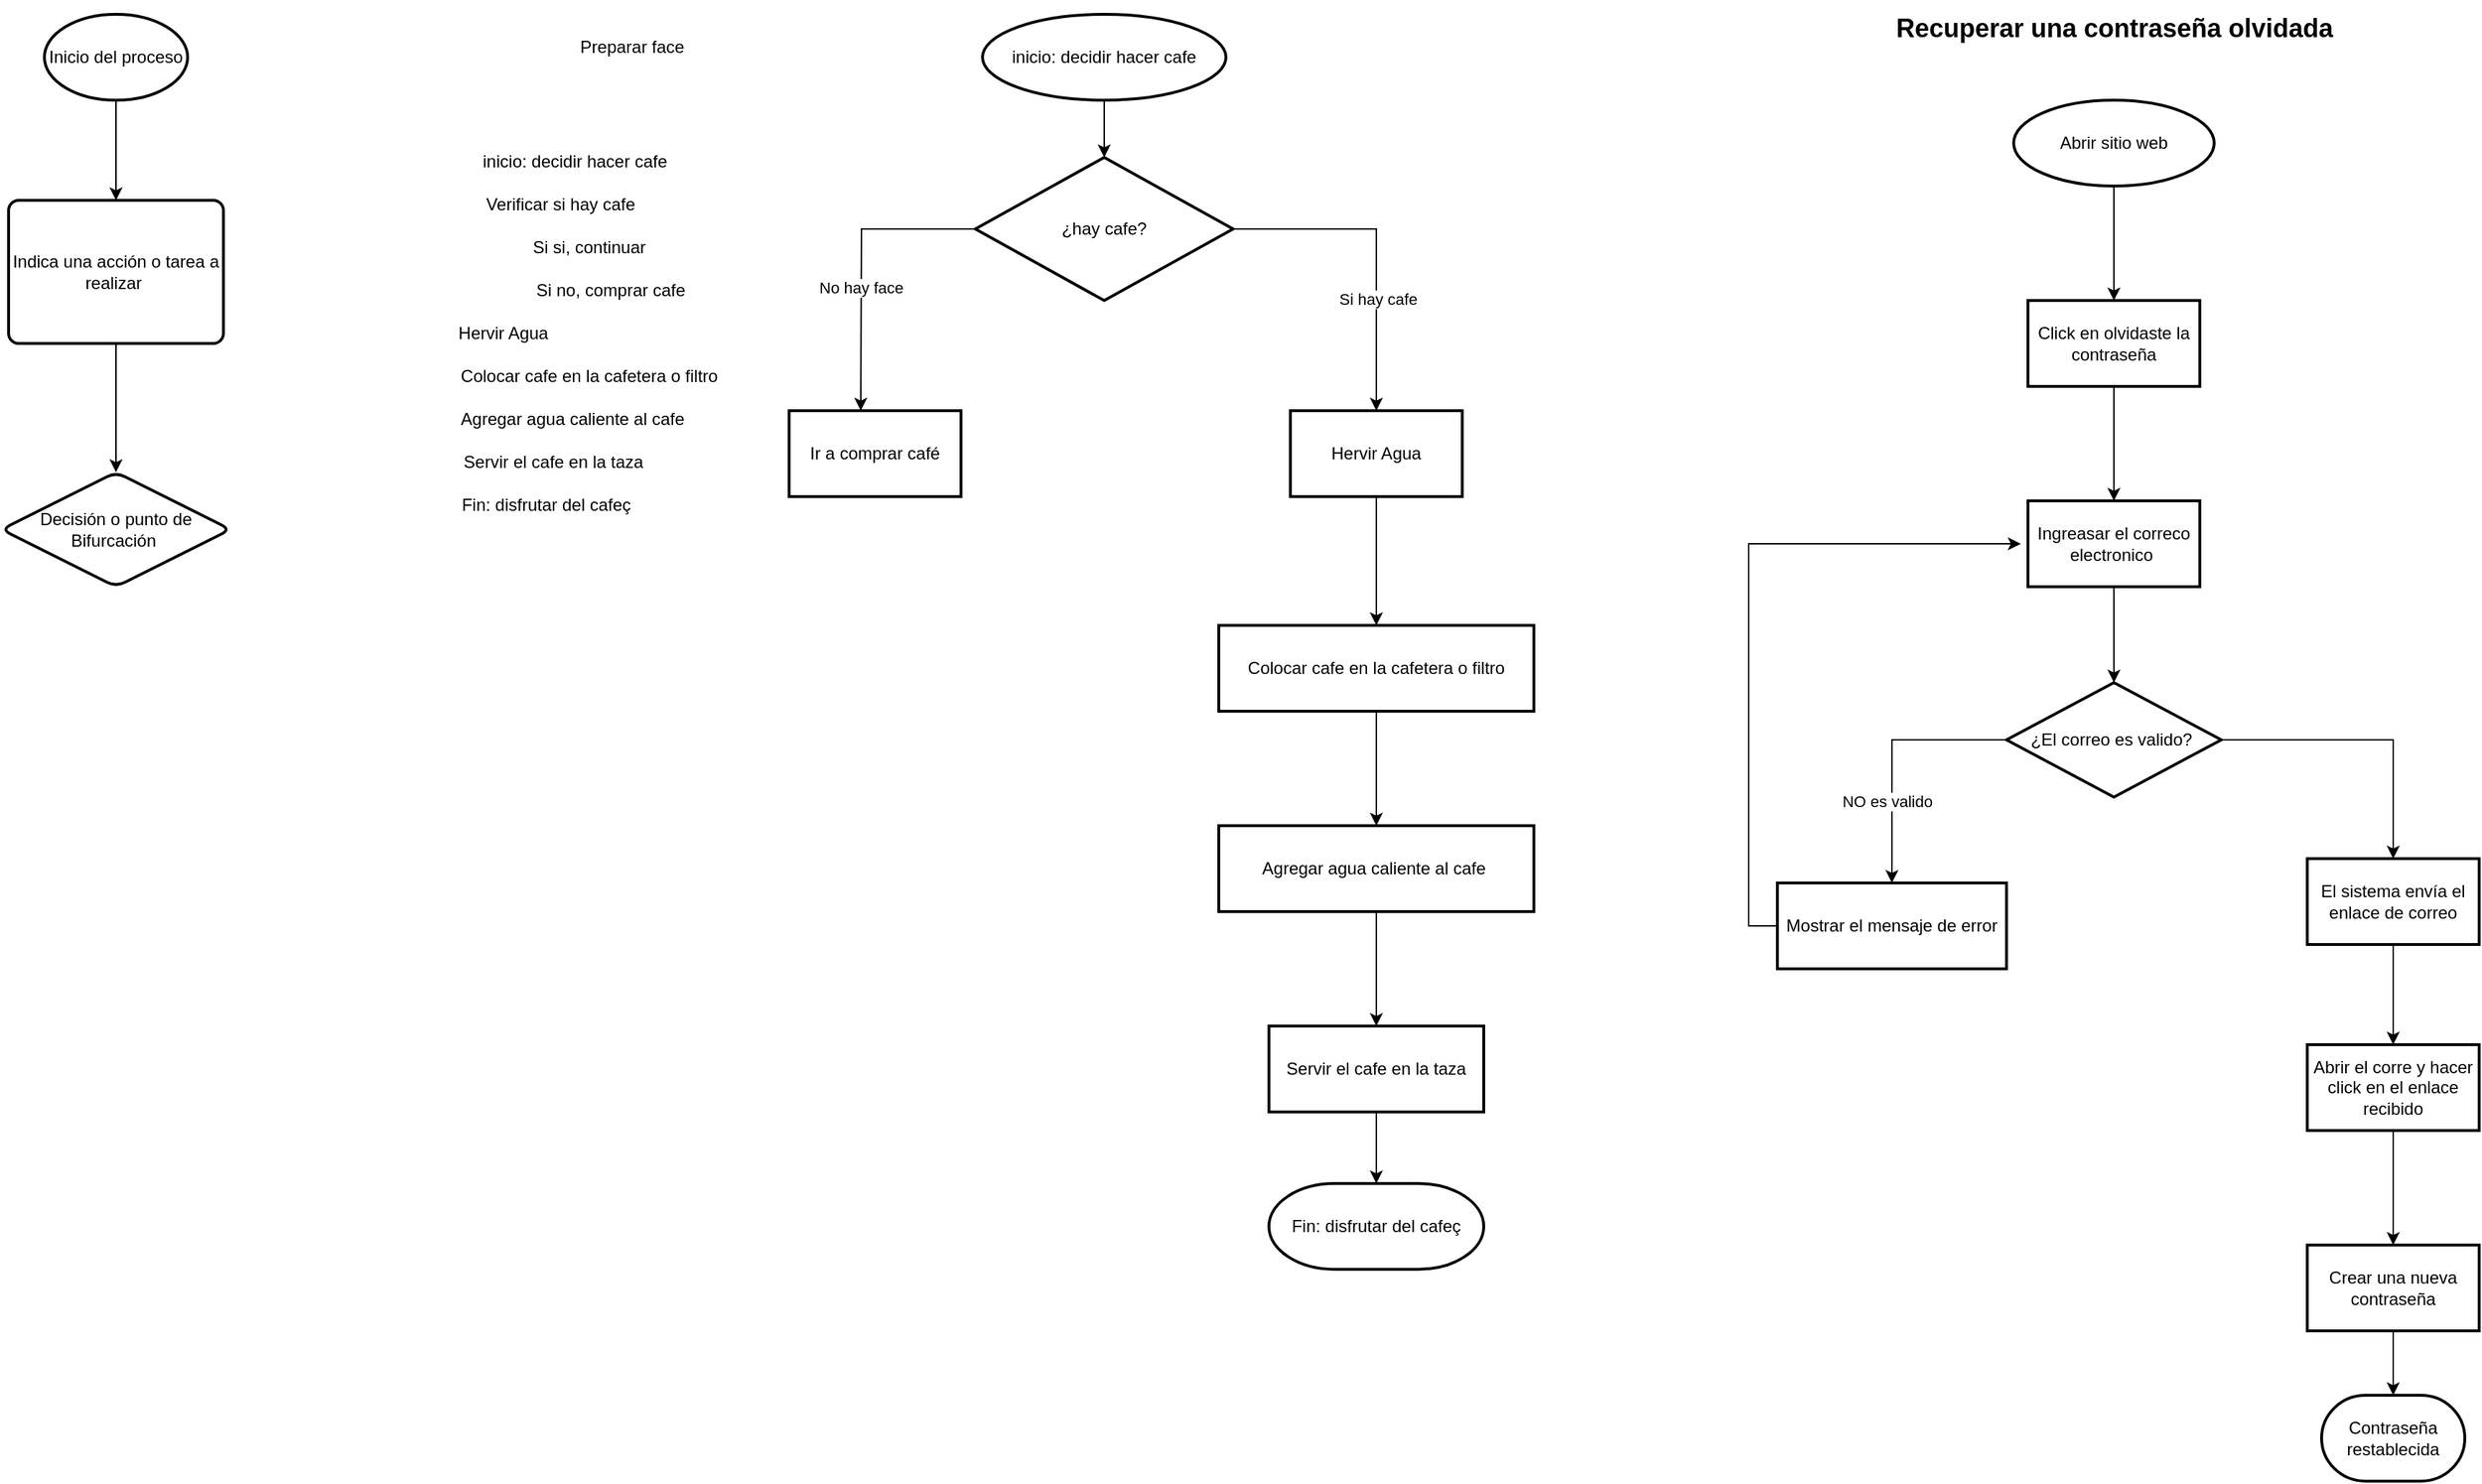 <mxfile version="26.0.6">
  <diagram name="Página-1" id="3yAxuNh6LLSf3Z1xNYDW">
    <mxGraphModel dx="934" dy="541" grid="1" gridSize="10" guides="1" tooltips="1" connect="1" arrows="1" fold="1" page="1" pageScale="1" pageWidth="827" pageHeight="1169" math="0" shadow="0">
      <root>
        <mxCell id="0" />
        <mxCell id="1" parent="0" />
        <mxCell id="nEKBYBPZn2h1kR8uZoNl-4" value="" style="edgeStyle=orthogonalEdgeStyle;rounded=0;orthogonalLoop=1;jettySize=auto;html=1;" edge="1" parent="1" source="nEKBYBPZn2h1kR8uZoNl-2" target="nEKBYBPZn2h1kR8uZoNl-3">
          <mxGeometry relative="1" as="geometry" />
        </mxCell>
        <mxCell id="nEKBYBPZn2h1kR8uZoNl-2" value="Inicio del proceso" style="strokeWidth=2;html=1;shape=mxgraph.flowchart.start_1;whiteSpace=wrap;" vertex="1" parent="1">
          <mxGeometry x="300" y="40" width="100" height="60" as="geometry" />
        </mxCell>
        <mxCell id="nEKBYBPZn2h1kR8uZoNl-6" value="" style="edgeStyle=orthogonalEdgeStyle;rounded=0;orthogonalLoop=1;jettySize=auto;html=1;" edge="1" parent="1" source="nEKBYBPZn2h1kR8uZoNl-3" target="nEKBYBPZn2h1kR8uZoNl-5">
          <mxGeometry relative="1" as="geometry" />
        </mxCell>
        <mxCell id="nEKBYBPZn2h1kR8uZoNl-3" value="Indica una acción o tarea a realizar&amp;nbsp;" style="rounded=1;whiteSpace=wrap;html=1;absoluteArcSize=1;arcSize=14;strokeWidth=2;" vertex="1" parent="1">
          <mxGeometry x="275" y="170" width="150" height="100" as="geometry" />
        </mxCell>
        <mxCell id="nEKBYBPZn2h1kR8uZoNl-5" value="Decisión o punto de Bifurcación&amp;nbsp;" style="rhombus;whiteSpace=wrap;html=1;rounded=1;arcSize=14;strokeWidth=2;" vertex="1" parent="1">
          <mxGeometry x="270" y="360" width="160" height="80" as="geometry" />
        </mxCell>
        <mxCell id="nEKBYBPZn2h1kR8uZoNl-8" value="Preparar face" style="text;html=1;align=center;verticalAlign=middle;resizable=0;points=[];autosize=1;strokeColor=none;fillColor=none;" vertex="1" parent="1">
          <mxGeometry x="660" y="48" width="100" height="30" as="geometry" />
        </mxCell>
        <mxCell id="nEKBYBPZn2h1kR8uZoNl-9" value="inicio: decidir hacer cafe" style="text;html=1;align=center;verticalAlign=middle;resizable=0;points=[];autosize=1;strokeColor=none;fillColor=none;" vertex="1" parent="1">
          <mxGeometry x="595" y="128" width="150" height="30" as="geometry" />
        </mxCell>
        <mxCell id="nEKBYBPZn2h1kR8uZoNl-10" value="Verificar si hay cafe" style="text;html=1;align=center;verticalAlign=middle;resizable=0;points=[];autosize=1;strokeColor=none;fillColor=none;" vertex="1" parent="1">
          <mxGeometry x="595" y="158" width="130" height="30" as="geometry" />
        </mxCell>
        <mxCell id="nEKBYBPZn2h1kR8uZoNl-11" value="Si si, continuar" style="text;html=1;align=center;verticalAlign=middle;resizable=0;points=[];autosize=1;strokeColor=none;fillColor=none;" vertex="1" parent="1">
          <mxGeometry x="630" y="188" width="100" height="30" as="geometry" />
        </mxCell>
        <mxCell id="nEKBYBPZn2h1kR8uZoNl-12" value="Si no, comprar cafe" style="text;html=1;align=center;verticalAlign=middle;resizable=0;points=[];autosize=1;strokeColor=none;fillColor=none;" vertex="1" parent="1">
          <mxGeometry x="630" y="218" width="130" height="30" as="geometry" />
        </mxCell>
        <mxCell id="nEKBYBPZn2h1kR8uZoNl-14" value="Hervir Agua" style="text;html=1;align=center;verticalAlign=middle;resizable=0;points=[];autosize=1;strokeColor=none;fillColor=none;" vertex="1" parent="1">
          <mxGeometry x="575" y="248" width="90" height="30" as="geometry" />
        </mxCell>
        <mxCell id="nEKBYBPZn2h1kR8uZoNl-15" value="Colocar cafe en la cafetera o filtro" style="text;html=1;align=center;verticalAlign=middle;resizable=0;points=[];autosize=1;strokeColor=none;fillColor=none;" vertex="1" parent="1">
          <mxGeometry x="580" y="278" width="200" height="30" as="geometry" />
        </mxCell>
        <mxCell id="nEKBYBPZn2h1kR8uZoNl-16" value="Agregar agua caliente al cafe&amp;nbsp;" style="text;html=1;align=center;verticalAlign=middle;resizable=0;points=[];autosize=1;strokeColor=none;fillColor=none;" vertex="1" parent="1">
          <mxGeometry x="580" y="308" width="180" height="30" as="geometry" />
        </mxCell>
        <mxCell id="nEKBYBPZn2h1kR8uZoNl-17" value="Servir el cafe en la taza" style="text;html=1;align=center;verticalAlign=middle;resizable=0;points=[];autosize=1;strokeColor=none;fillColor=none;" vertex="1" parent="1">
          <mxGeometry x="580" y="338" width="150" height="30" as="geometry" />
        </mxCell>
        <mxCell id="nEKBYBPZn2h1kR8uZoNl-18" value="Fin: disfrutar del cafeç" style="text;html=1;align=center;verticalAlign=middle;resizable=0;points=[];autosize=1;strokeColor=none;fillColor=none;" vertex="1" parent="1">
          <mxGeometry x="580" y="368" width="140" height="30" as="geometry" />
        </mxCell>
        <mxCell id="nEKBYBPZn2h1kR8uZoNl-40" value="" style="edgeStyle=orthogonalEdgeStyle;rounded=0;orthogonalLoop=1;jettySize=auto;html=1;" edge="1" parent="1" source="nEKBYBPZn2h1kR8uZoNl-20" target="nEKBYBPZn2h1kR8uZoNl-21">
          <mxGeometry relative="1" as="geometry" />
        </mxCell>
        <mxCell id="nEKBYBPZn2h1kR8uZoNl-20" value="&lt;span style=&quot;text-wrap-mode: nowrap;&quot;&gt;inicio: decidir hacer cafe&lt;/span&gt;" style="strokeWidth=2;html=1;shape=mxgraph.flowchart.start_1;whiteSpace=wrap;" vertex="1" parent="1">
          <mxGeometry x="955" y="40" width="170" height="60" as="geometry" />
        </mxCell>
        <mxCell id="nEKBYBPZn2h1kR8uZoNl-26" value="" style="edgeStyle=orthogonalEdgeStyle;rounded=0;orthogonalLoop=1;jettySize=auto;html=1;" edge="1" parent="1" source="nEKBYBPZn2h1kR8uZoNl-21">
          <mxGeometry relative="1" as="geometry">
            <mxPoint x="870.0" y="317" as="targetPoint" />
          </mxGeometry>
        </mxCell>
        <mxCell id="nEKBYBPZn2h1kR8uZoNl-27" value="No hay face" style="edgeLabel;html=1;align=center;verticalAlign=middle;resizable=0;points=[];" vertex="1" connectable="0" parent="nEKBYBPZn2h1kR8uZoNl-26">
          <mxGeometry x="0.166" y="-1" relative="1" as="geometry">
            <mxPoint as="offset" />
          </mxGeometry>
        </mxCell>
        <mxCell id="nEKBYBPZn2h1kR8uZoNl-29" value="" style="edgeStyle=orthogonalEdgeStyle;rounded=0;orthogonalLoop=1;jettySize=auto;html=1;" edge="1" parent="1" source="nEKBYBPZn2h1kR8uZoNl-21" target="nEKBYBPZn2h1kR8uZoNl-28">
          <mxGeometry relative="1" as="geometry" />
        </mxCell>
        <mxCell id="nEKBYBPZn2h1kR8uZoNl-30" value="Si hay cafe" style="edgeLabel;html=1;align=center;verticalAlign=middle;resizable=0;points=[];" vertex="1" connectable="0" parent="nEKBYBPZn2h1kR8uZoNl-29">
          <mxGeometry x="0.308" y="1" relative="1" as="geometry">
            <mxPoint as="offset" />
          </mxGeometry>
        </mxCell>
        <mxCell id="nEKBYBPZn2h1kR8uZoNl-21" value="¿hay cafe?" style="strokeWidth=2;html=1;shape=mxgraph.flowchart.decision;whiteSpace=wrap;" vertex="1" parent="1">
          <mxGeometry x="950" y="140" width="180" height="100" as="geometry" />
        </mxCell>
        <mxCell id="nEKBYBPZn2h1kR8uZoNl-25" value="Ir a comprar café" style="whiteSpace=wrap;html=1;strokeWidth=2;" vertex="1" parent="1">
          <mxGeometry x="820" y="317" width="120" height="60" as="geometry" />
        </mxCell>
        <mxCell id="nEKBYBPZn2h1kR8uZoNl-33" value="" style="edgeStyle=orthogonalEdgeStyle;rounded=0;orthogonalLoop=1;jettySize=auto;html=1;" edge="1" parent="1" source="nEKBYBPZn2h1kR8uZoNl-28" target="nEKBYBPZn2h1kR8uZoNl-32">
          <mxGeometry relative="1" as="geometry" />
        </mxCell>
        <mxCell id="nEKBYBPZn2h1kR8uZoNl-28" value="&lt;span style=&quot;text-wrap-mode: nowrap;&quot;&gt;Hervir Agua&lt;/span&gt;" style="whiteSpace=wrap;html=1;strokeWidth=2;" vertex="1" parent="1">
          <mxGeometry x="1170" y="317" width="120" height="60" as="geometry" />
        </mxCell>
        <mxCell id="nEKBYBPZn2h1kR8uZoNl-35" value="" style="edgeStyle=orthogonalEdgeStyle;rounded=0;orthogonalLoop=1;jettySize=auto;html=1;" edge="1" parent="1" source="nEKBYBPZn2h1kR8uZoNl-32" target="nEKBYBPZn2h1kR8uZoNl-34">
          <mxGeometry relative="1" as="geometry" />
        </mxCell>
        <mxCell id="nEKBYBPZn2h1kR8uZoNl-32" value="&lt;span style=&quot;text-wrap-mode: nowrap;&quot;&gt;Colocar cafe en la cafetera o filtro&lt;/span&gt;" style="whiteSpace=wrap;html=1;strokeWidth=2;" vertex="1" parent="1">
          <mxGeometry x="1120" y="467" width="220" height="60" as="geometry" />
        </mxCell>
        <mxCell id="nEKBYBPZn2h1kR8uZoNl-37" value="" style="edgeStyle=orthogonalEdgeStyle;rounded=0;orthogonalLoop=1;jettySize=auto;html=1;" edge="1" parent="1" source="nEKBYBPZn2h1kR8uZoNl-34" target="nEKBYBPZn2h1kR8uZoNl-36">
          <mxGeometry relative="1" as="geometry" />
        </mxCell>
        <mxCell id="nEKBYBPZn2h1kR8uZoNl-34" value="&lt;span style=&quot;text-wrap-mode: nowrap;&quot;&gt;Agregar agua caliente al cafe&amp;nbsp;&lt;/span&gt;" style="whiteSpace=wrap;html=1;strokeWidth=2;" vertex="1" parent="1">
          <mxGeometry x="1120" y="607" width="220" height="60" as="geometry" />
        </mxCell>
        <mxCell id="nEKBYBPZn2h1kR8uZoNl-39" value="" style="edgeStyle=orthogonalEdgeStyle;rounded=0;orthogonalLoop=1;jettySize=auto;html=1;" edge="1" parent="1" source="nEKBYBPZn2h1kR8uZoNl-36" target="nEKBYBPZn2h1kR8uZoNl-38">
          <mxGeometry relative="1" as="geometry" />
        </mxCell>
        <mxCell id="nEKBYBPZn2h1kR8uZoNl-36" value="&lt;span style=&quot;text-wrap-mode: nowrap;&quot;&gt;Servir el cafe en la taza&lt;/span&gt;" style="whiteSpace=wrap;html=1;strokeWidth=2;" vertex="1" parent="1">
          <mxGeometry x="1155" y="747" width="150" height="60" as="geometry" />
        </mxCell>
        <mxCell id="nEKBYBPZn2h1kR8uZoNl-38" value="&lt;span style=&quot;text-wrap-mode: nowrap;&quot;&gt;Fin: disfrutar del cafeç&lt;/span&gt;" style="strokeWidth=2;html=1;shape=mxgraph.flowchart.terminator;whiteSpace=wrap;" vertex="1" parent="1">
          <mxGeometry x="1155" y="857" width="150" height="60" as="geometry" />
        </mxCell>
        <mxCell id="nEKBYBPZn2h1kR8uZoNl-43" value="" style="edgeStyle=orthogonalEdgeStyle;rounded=0;orthogonalLoop=1;jettySize=auto;html=1;" edge="1" parent="1" source="nEKBYBPZn2h1kR8uZoNl-41" target="nEKBYBPZn2h1kR8uZoNl-42">
          <mxGeometry relative="1" as="geometry" />
        </mxCell>
        <mxCell id="nEKBYBPZn2h1kR8uZoNl-41" value="Abrir sitio web" style="strokeWidth=2;html=1;shape=mxgraph.flowchart.start_1;whiteSpace=wrap;" vertex="1" parent="1">
          <mxGeometry x="1675" y="100" width="140" height="60" as="geometry" />
        </mxCell>
        <mxCell id="nEKBYBPZn2h1kR8uZoNl-45" value="" style="edgeStyle=orthogonalEdgeStyle;rounded=0;orthogonalLoop=1;jettySize=auto;html=1;" edge="1" parent="1" source="nEKBYBPZn2h1kR8uZoNl-42" target="nEKBYBPZn2h1kR8uZoNl-44">
          <mxGeometry relative="1" as="geometry" />
        </mxCell>
        <mxCell id="nEKBYBPZn2h1kR8uZoNl-42" value="Click en olvidaste la contraseña" style="whiteSpace=wrap;html=1;strokeWidth=2;" vertex="1" parent="1">
          <mxGeometry x="1685" y="240" width="120" height="60" as="geometry" />
        </mxCell>
        <mxCell id="nEKBYBPZn2h1kR8uZoNl-47" value="" style="edgeStyle=orthogonalEdgeStyle;rounded=0;orthogonalLoop=1;jettySize=auto;html=1;" edge="1" parent="1" source="nEKBYBPZn2h1kR8uZoNl-44" target="nEKBYBPZn2h1kR8uZoNl-46">
          <mxGeometry relative="1" as="geometry" />
        </mxCell>
        <mxCell id="nEKBYBPZn2h1kR8uZoNl-44" value="Ingreasar el correco electronico&amp;nbsp;" style="whiteSpace=wrap;html=1;strokeWidth=2;" vertex="1" parent="1">
          <mxGeometry x="1685" y="380" width="120" height="60" as="geometry" />
        </mxCell>
        <mxCell id="nEKBYBPZn2h1kR8uZoNl-49" value="" style="edgeStyle=orthogonalEdgeStyle;rounded=0;orthogonalLoop=1;jettySize=auto;html=1;" edge="1" parent="1" source="nEKBYBPZn2h1kR8uZoNl-46" target="nEKBYBPZn2h1kR8uZoNl-48">
          <mxGeometry relative="1" as="geometry">
            <Array as="points">
              <mxPoint x="1590" y="547" />
            </Array>
          </mxGeometry>
        </mxCell>
        <mxCell id="nEKBYBPZn2h1kR8uZoNl-50" value="NO es valido&amp;nbsp;" style="edgeLabel;html=1;align=center;verticalAlign=middle;resizable=0;points=[];" vertex="1" connectable="0" parent="nEKBYBPZn2h1kR8uZoNl-49">
          <mxGeometry x="0.359" y="-2" relative="1" as="geometry">
            <mxPoint as="offset" />
          </mxGeometry>
        </mxCell>
        <mxCell id="nEKBYBPZn2h1kR8uZoNl-60" style="edgeStyle=orthogonalEdgeStyle;rounded=0;orthogonalLoop=1;jettySize=auto;html=1;exitX=1;exitY=0.5;exitDx=0;exitDy=0;" edge="1" parent="1" source="nEKBYBPZn2h1kR8uZoNl-46" target="nEKBYBPZn2h1kR8uZoNl-59">
          <mxGeometry relative="1" as="geometry" />
        </mxCell>
        <mxCell id="nEKBYBPZn2h1kR8uZoNl-46" value="¿El correo es valido?&amp;nbsp;" style="rhombus;whiteSpace=wrap;html=1;strokeWidth=2;" vertex="1" parent="1">
          <mxGeometry x="1670" y="507" width="150" height="80" as="geometry" />
        </mxCell>
        <mxCell id="nEKBYBPZn2h1kR8uZoNl-62" style="edgeStyle=orthogonalEdgeStyle;rounded=0;orthogonalLoop=1;jettySize=auto;html=1;" edge="1" parent="1" source="nEKBYBPZn2h1kR8uZoNl-48">
          <mxGeometry relative="1" as="geometry">
            <mxPoint x="1680" y="410" as="targetPoint" />
            <Array as="points">
              <mxPoint x="1490" y="677" />
              <mxPoint x="1490" y="410" />
            </Array>
          </mxGeometry>
        </mxCell>
        <mxCell id="nEKBYBPZn2h1kR8uZoNl-48" value="Mostrar el mensaje de error" style="whiteSpace=wrap;html=1;strokeWidth=2;" vertex="1" parent="1">
          <mxGeometry x="1510" y="647" width="160" height="60" as="geometry" />
        </mxCell>
        <mxCell id="nEKBYBPZn2h1kR8uZoNl-55" value="" style="edgeStyle=orthogonalEdgeStyle;rounded=0;orthogonalLoop=1;jettySize=auto;html=1;" edge="1" parent="1" source="nEKBYBPZn2h1kR8uZoNl-51" target="nEKBYBPZn2h1kR8uZoNl-54">
          <mxGeometry relative="1" as="geometry" />
        </mxCell>
        <mxCell id="nEKBYBPZn2h1kR8uZoNl-51" value="Abrir el corre y hacer click en el enlace recibido" style="whiteSpace=wrap;html=1;strokeWidth=2;" vertex="1" parent="1">
          <mxGeometry x="1880" y="760" width="120" height="60" as="geometry" />
        </mxCell>
        <mxCell id="nEKBYBPZn2h1kR8uZoNl-57" value="" style="edgeStyle=orthogonalEdgeStyle;rounded=0;orthogonalLoop=1;jettySize=auto;html=1;" edge="1" parent="1" source="nEKBYBPZn2h1kR8uZoNl-54" target="nEKBYBPZn2h1kR8uZoNl-56">
          <mxGeometry relative="1" as="geometry" />
        </mxCell>
        <mxCell id="nEKBYBPZn2h1kR8uZoNl-54" value="Crear una nueva contraseña" style="whiteSpace=wrap;html=1;strokeWidth=2;" vertex="1" parent="1">
          <mxGeometry x="1880" y="900" width="120" height="60" as="geometry" />
        </mxCell>
        <mxCell id="nEKBYBPZn2h1kR8uZoNl-56" value="Contraseña restablecida" style="strokeWidth=2;html=1;shape=mxgraph.flowchart.terminator;whiteSpace=wrap;" vertex="1" parent="1">
          <mxGeometry x="1890" y="1005" width="100" height="60" as="geometry" />
        </mxCell>
        <mxCell id="nEKBYBPZn2h1kR8uZoNl-58" value="&lt;b&gt;&lt;font style=&quot;font-size: 18px;&quot;&gt;Recuperar una contraseña olvidada&lt;/font&gt;&lt;/b&gt;" style="text;html=1;align=center;verticalAlign=middle;resizable=0;points=[];autosize=1;strokeColor=none;fillColor=none;" vertex="1" parent="1">
          <mxGeometry x="1580" y="30" width="330" height="40" as="geometry" />
        </mxCell>
        <mxCell id="nEKBYBPZn2h1kR8uZoNl-61" style="edgeStyle=orthogonalEdgeStyle;rounded=0;orthogonalLoop=1;jettySize=auto;html=1;entryX=0.5;entryY=0;entryDx=0;entryDy=0;" edge="1" parent="1" source="nEKBYBPZn2h1kR8uZoNl-59" target="nEKBYBPZn2h1kR8uZoNl-51">
          <mxGeometry relative="1" as="geometry" />
        </mxCell>
        <mxCell id="nEKBYBPZn2h1kR8uZoNl-59" value="El sistema envía el enlace de correo" style="whiteSpace=wrap;html=1;strokeWidth=2;" vertex="1" parent="1">
          <mxGeometry x="1880" y="630" width="120" height="60" as="geometry" />
        </mxCell>
      </root>
    </mxGraphModel>
  </diagram>
</mxfile>
